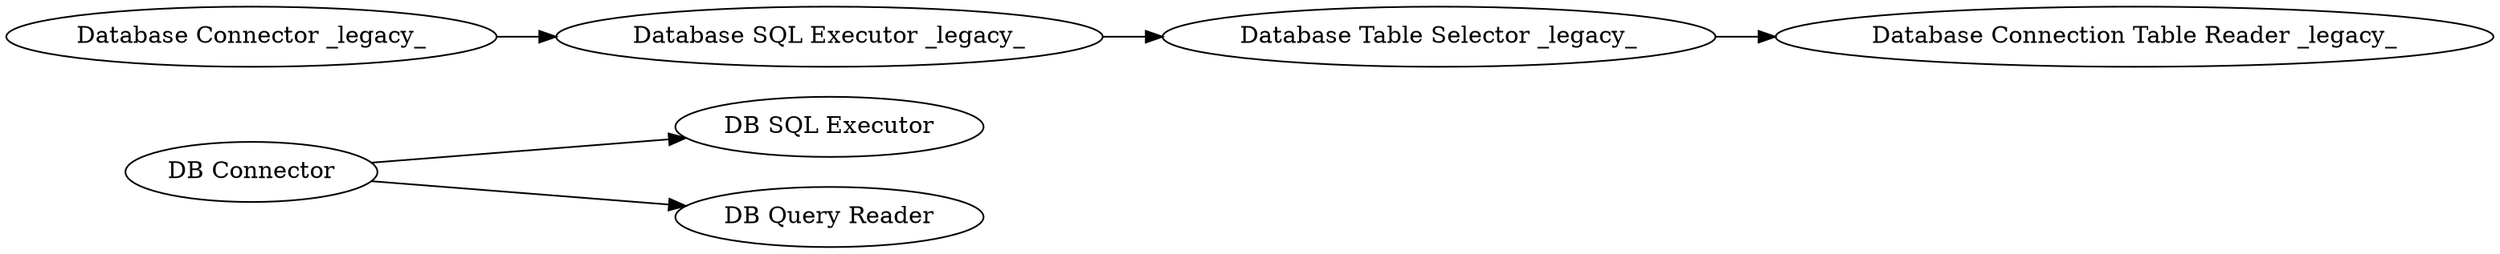 digraph {
	5 -> 8
	3 -> 4
	1 -> 2
	2 -> 3
	5 -> 9
	5 [label="DB Connector"]
	1 [label="Database Connector _legacy_"]
	9 [label="DB Query Reader"]
	4 [label="Database Connection Table Reader _legacy_"]
	8 [label="DB SQL Executor"]
	3 [label="Database Table Selector _legacy_"]
	2 [label="Database SQL Executor _legacy_"]
	rankdir=LR
}
